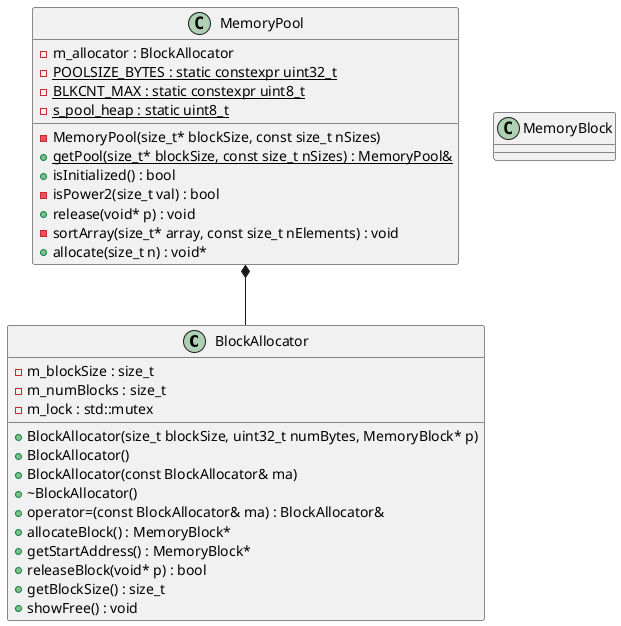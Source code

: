 @startuml





/' Objects '/

class BlockAllocator {
	+BlockAllocator(size_t blockSize, uint32_t numBytes, MemoryBlock* p)
	+BlockAllocator()
	+BlockAllocator(const BlockAllocator& ma)
	+~BlockAllocator()
	+operator=(const BlockAllocator& ma) : BlockAllocator&
	+allocateBlock() : MemoryBlock*
	+getStartAddress() : MemoryBlock*
	+releaseBlock(void* p) : bool
	+getBlockSize() : size_t
	-m_blockSize : size_t
	-m_numBlocks : size_t
	-m_lock : std::mutex
	+showFree() : void
}


class MemoryBlock {
}


class MemoryPool {
	-MemoryPool(size_t* blockSize, const size_t nSizes)
	-m_allocator : BlockAllocator
	+{static} getPool(size_t* blockSize, const size_t nSizes) : MemoryPool&
	+isInitialized() : bool
	-isPower2(size_t val) : bool
	-{static} POOLSIZE_BYTES : static constexpr uint32_t
	-{static} BLKCNT_MAX : static constexpr uint8_t
	-{static} s_pool_heap : static uint8_t
	+release(void* p) : void
	-sortArray(size_t* array, const size_t nElements) : void
	+allocate(size_t n) : void*
}





/' Inheritance relationships '/




/' Aggregation relationships '/

.MemoryPool *-- .BlockAllocator






/' Nested objects '/



@enduml

